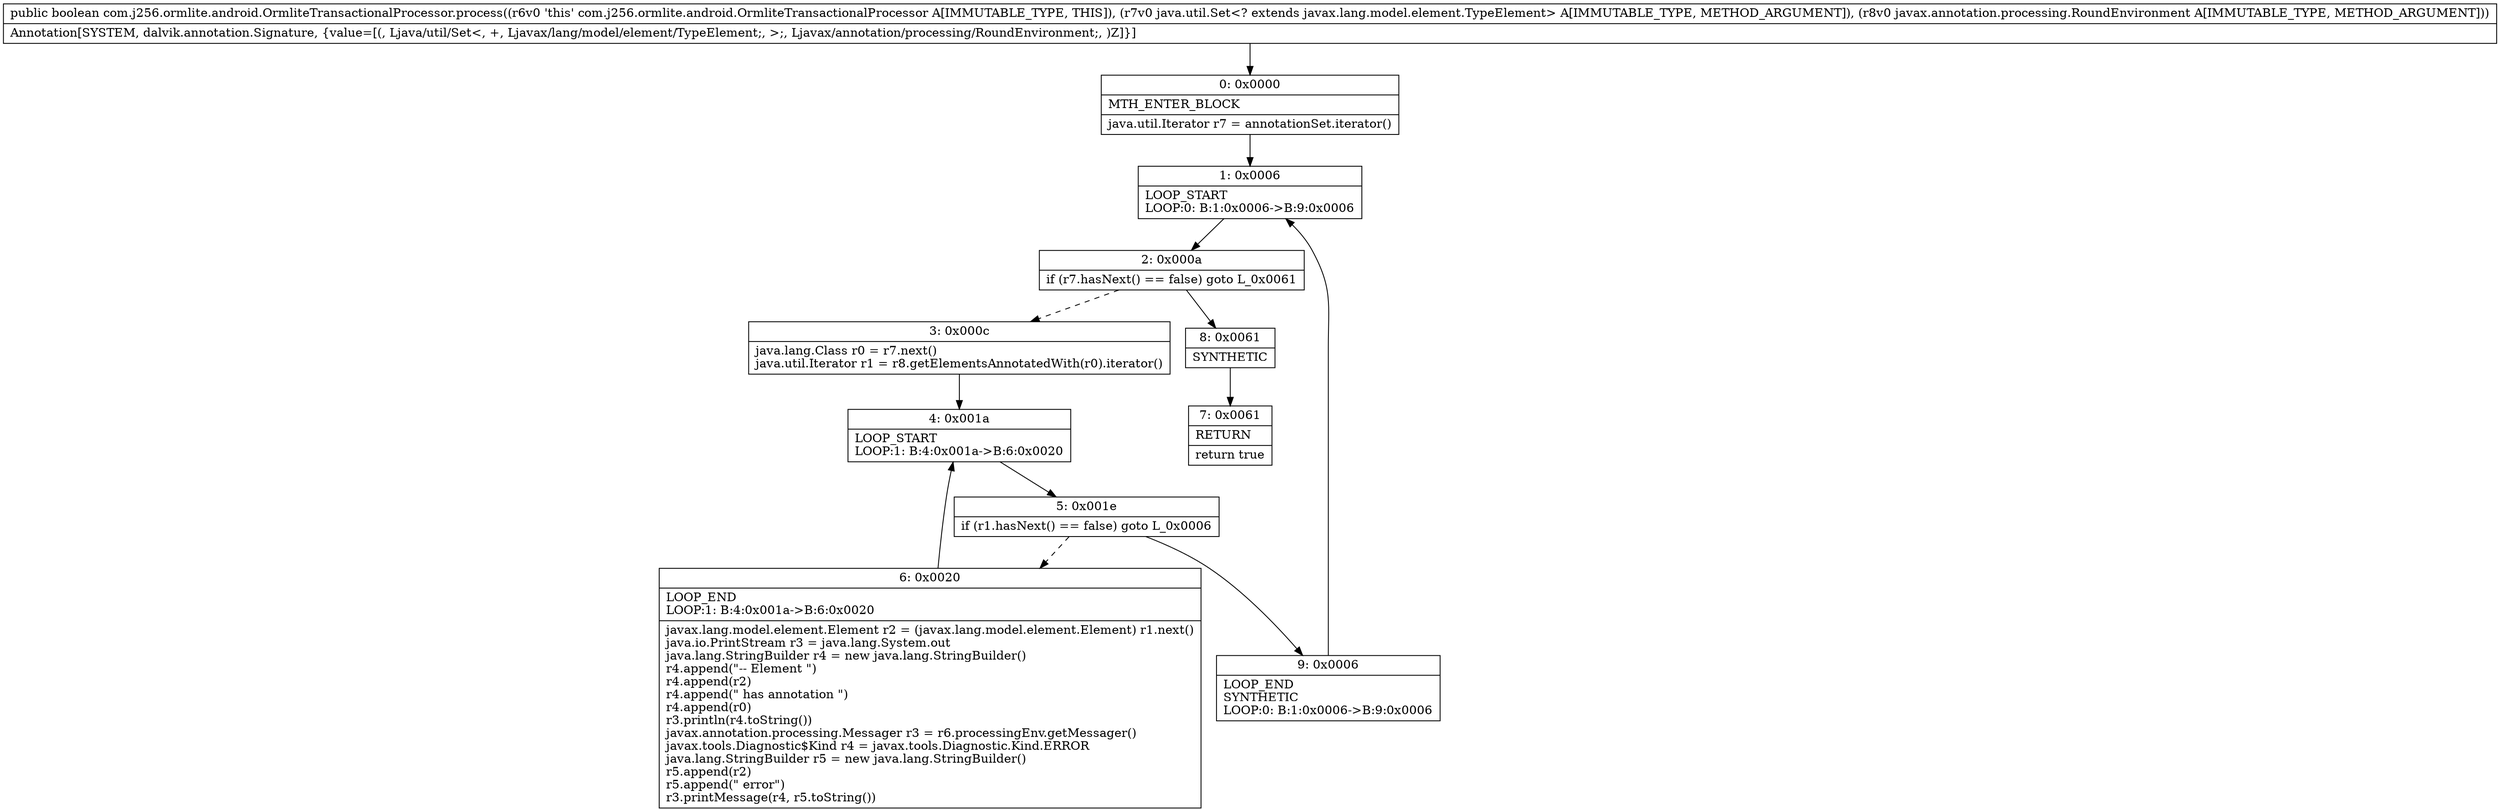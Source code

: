 digraph "CFG forcom.j256.ormlite.android.OrmliteTransactionalProcessor.process(Ljava\/util\/Set;Ljavax\/annotation\/processing\/RoundEnvironment;)Z" {
Node_0 [shape=record,label="{0\:\ 0x0000|MTH_ENTER_BLOCK\l|java.util.Iterator r7 = annotationSet.iterator()\l}"];
Node_1 [shape=record,label="{1\:\ 0x0006|LOOP_START\lLOOP:0: B:1:0x0006\-\>B:9:0x0006\l}"];
Node_2 [shape=record,label="{2\:\ 0x000a|if (r7.hasNext() == false) goto L_0x0061\l}"];
Node_3 [shape=record,label="{3\:\ 0x000c|java.lang.Class r0 = r7.next()\ljava.util.Iterator r1 = r8.getElementsAnnotatedWith(r0).iterator()\l}"];
Node_4 [shape=record,label="{4\:\ 0x001a|LOOP_START\lLOOP:1: B:4:0x001a\-\>B:6:0x0020\l}"];
Node_5 [shape=record,label="{5\:\ 0x001e|if (r1.hasNext() == false) goto L_0x0006\l}"];
Node_6 [shape=record,label="{6\:\ 0x0020|LOOP_END\lLOOP:1: B:4:0x001a\-\>B:6:0x0020\l|javax.lang.model.element.Element r2 = (javax.lang.model.element.Element) r1.next()\ljava.io.PrintStream r3 = java.lang.System.out\ljava.lang.StringBuilder r4 = new java.lang.StringBuilder()\lr4.append(\"\-\- Element \")\lr4.append(r2)\lr4.append(\" has annotation \")\lr4.append(r0)\lr3.println(r4.toString())\ljavax.annotation.processing.Messager r3 = r6.processingEnv.getMessager()\ljavax.tools.Diagnostic$Kind r4 = javax.tools.Diagnostic.Kind.ERROR\ljava.lang.StringBuilder r5 = new java.lang.StringBuilder()\lr5.append(r2)\lr5.append(\" error\")\lr3.printMessage(r4, r5.toString())\l}"];
Node_7 [shape=record,label="{7\:\ 0x0061|RETURN\l|return true\l}"];
Node_8 [shape=record,label="{8\:\ 0x0061|SYNTHETIC\l}"];
Node_9 [shape=record,label="{9\:\ 0x0006|LOOP_END\lSYNTHETIC\lLOOP:0: B:1:0x0006\-\>B:9:0x0006\l}"];
MethodNode[shape=record,label="{public boolean com.j256.ormlite.android.OrmliteTransactionalProcessor.process((r6v0 'this' com.j256.ormlite.android.OrmliteTransactionalProcessor A[IMMUTABLE_TYPE, THIS]), (r7v0 java.util.Set\<? extends javax.lang.model.element.TypeElement\> A[IMMUTABLE_TYPE, METHOD_ARGUMENT]), (r8v0 javax.annotation.processing.RoundEnvironment A[IMMUTABLE_TYPE, METHOD_ARGUMENT]))  | Annotation[SYSTEM, dalvik.annotation.Signature, \{value=[(, Ljava\/util\/Set\<, +, Ljavax\/lang\/model\/element\/TypeElement;, \>;, Ljavax\/annotation\/processing\/RoundEnvironment;, )Z]\}]\l}"];
MethodNode -> Node_0;
Node_0 -> Node_1;
Node_1 -> Node_2;
Node_2 -> Node_3[style=dashed];
Node_2 -> Node_8;
Node_3 -> Node_4;
Node_4 -> Node_5;
Node_5 -> Node_6[style=dashed];
Node_5 -> Node_9;
Node_6 -> Node_4;
Node_8 -> Node_7;
Node_9 -> Node_1;
}

